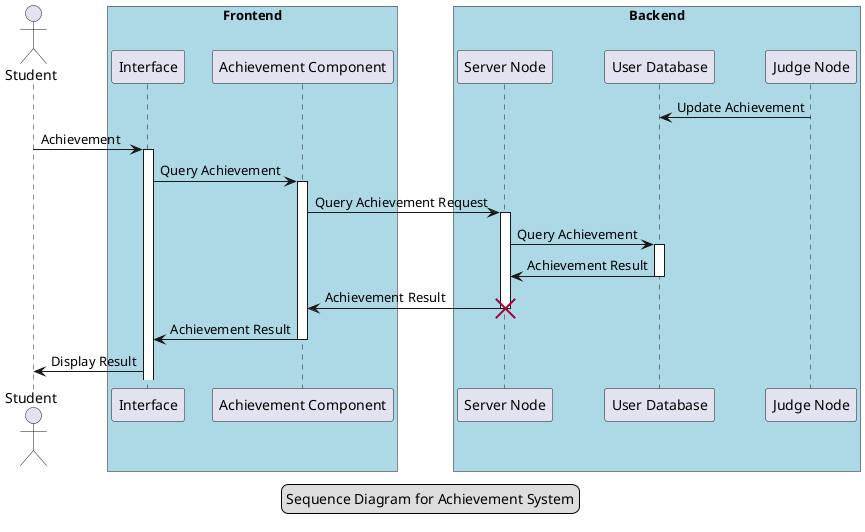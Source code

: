 ' ' 通过建立单独的数据库，来维护用户在不同评测游戏上的Rank，以及成就收集数据。通过对用户提交代码后评测成绩的额外分支判断，来判断是否达到某成就的达成机制，如果达成，对相应的数据库进行更新和修改，同时反馈给前端成就页面。
' @startuml
' ' left to right direction
' actor student as st
' package Frontend {
'     usecase "Interface" as inter
'     usecase "Achievement Component" as cc
' }
' package Backend {
'   usecase "User Database" as ud
'   usecase "Server Node" as sn
'   usecase "Judge Node" as jn
' }
' st --> inter: "Achievement"
' inter --> cc: "Query Achievement"
' cc --> sn: "Query Achievement Request"
' sn --> ud: "Query Achievement"
' ud --> sn: "Achievement Result"
' sn --> cc: "Achievement Result"
' cc --> inter: "Achievement Result"
' inter --> st: "Display Achievement"
' jn --> ud: "Update Achievement"
' @enduml
@startuml
actor Student
box "Frontend" #LightBlue
participant "Interface" as A
participant "Achievement Component" as B
end box
box "Backend" #LightBlue
participant "Server Node" as C
participant "User Database" as D
participant "Judge Node" as E
end box


' st --> inter: "Achievement"
' inter --> cc: "Query Achievement"
' cc --> sn: "Query Achievement Request"
' sn --> ud: "Query Achievement"
' ud --> sn: "Achievement Result"
' sn --> cc: "Achievement Result"
' cc --> inter: "Achievement Result"
' inter --> st: "Display Achievement"
' jn --> ud: "Update Achievement"
E -> D: Update Achievement
Student -> A: Achievement
activate A

A -> B: Query Achievement
activate B

B -> C: Query Achievement Request
activate C

C -> D: Query Achievement
activate D


D -> C: Achievement Result
deactivate D


C -> B: Achievement Result
destroy C

B -> A: Achievement Result
deactivate B

A -> Student: Display Result

legend center
Sequence Diagram for Achievement System
endlegend
@enduml